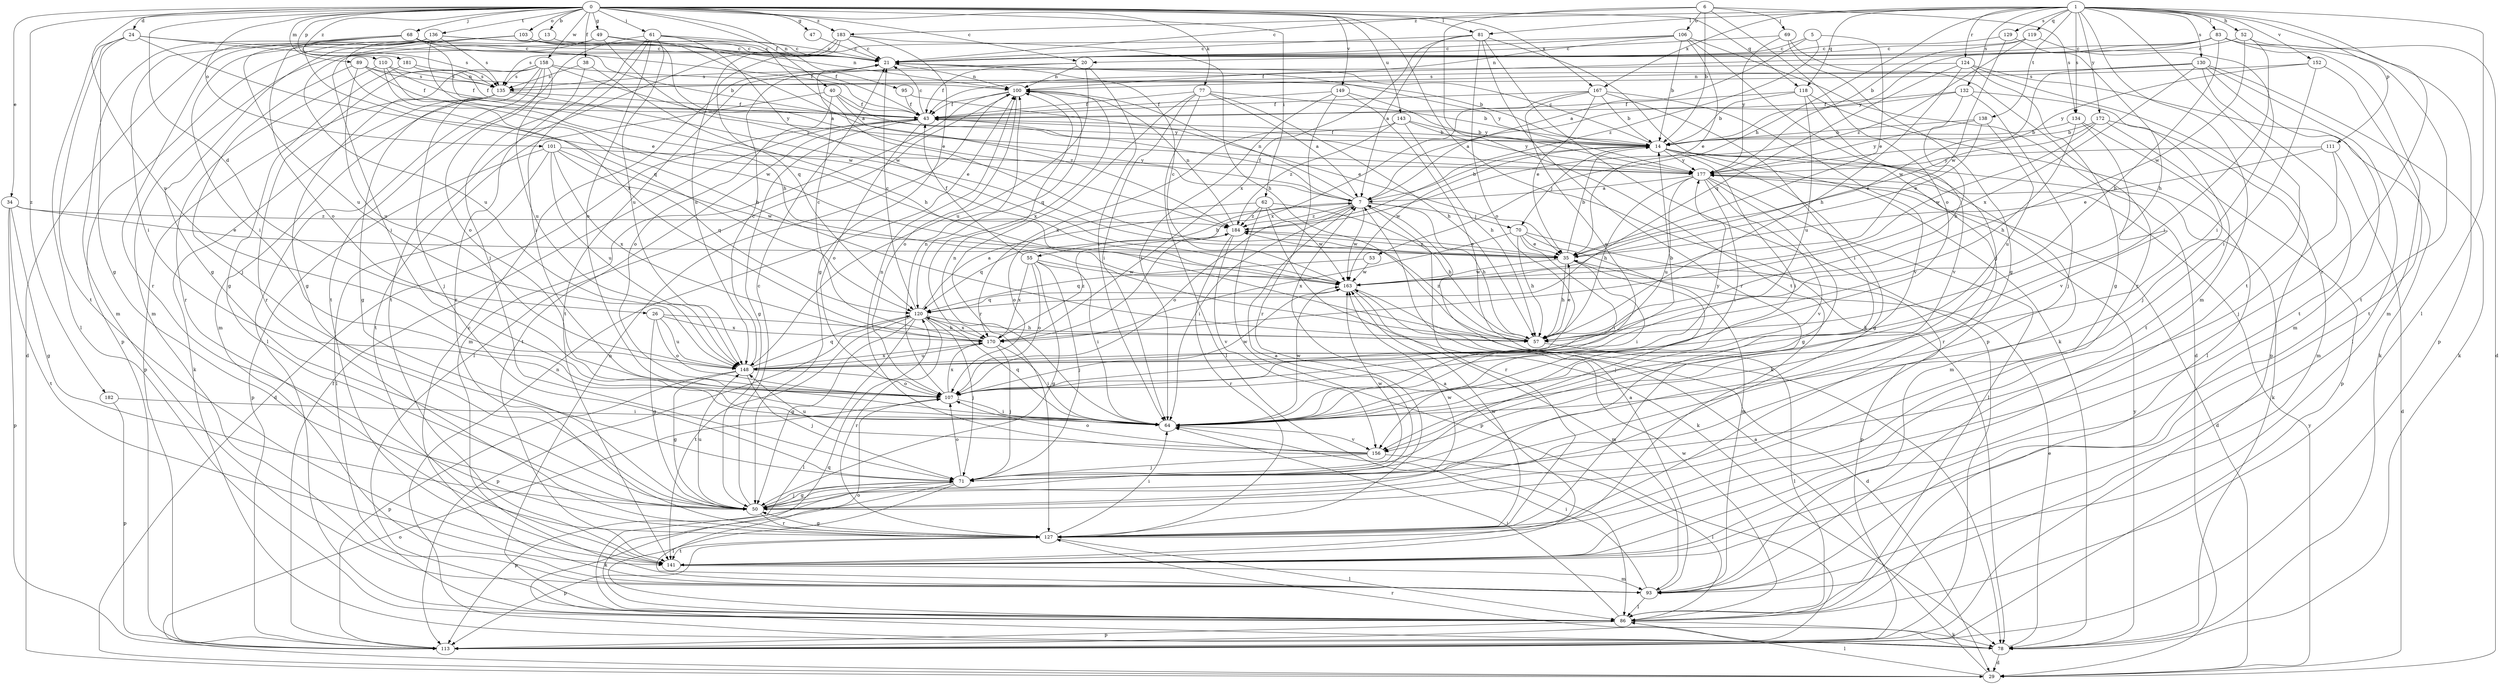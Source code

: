 strict digraph  {
0;
1;
5;
6;
7;
13;
14;
20;
21;
24;
26;
29;
34;
35;
38;
40;
43;
47;
49;
50;
52;
53;
55;
57;
61;
62;
64;
68;
69;
70;
71;
77;
78;
81;
83;
86;
89;
93;
95;
100;
101;
103;
106;
107;
110;
111;
113;
118;
119;
120;
124;
127;
129;
130;
132;
134;
135;
136;
138;
141;
143;
148;
149;
152;
156;
158;
163;
167;
170;
172;
177;
181;
182;
183;
184;
0 -> 13  [label=b];
0 -> 20  [label=c];
0 -> 24  [label=d];
0 -> 26  [label=d];
0 -> 34  [label=e];
0 -> 38  [label=f];
0 -> 40  [label=f];
0 -> 47  [label=g];
0 -> 49  [label=g];
0 -> 61  [label=i];
0 -> 62  [label=i];
0 -> 68  [label=j];
0 -> 77  [label=k];
0 -> 78  [label=k];
0 -> 81  [label=l];
0 -> 89  [label=m];
0 -> 95  [label=n];
0 -> 101  [label=o];
0 -> 103  [label=o];
0 -> 110  [label=p];
0 -> 118  [label=q];
0 -> 136  [label=t];
0 -> 143  [label=u];
0 -> 148  [label=u];
0 -> 149  [label=v];
0 -> 158  [label=w];
0 -> 167  [label=x];
0 -> 181  [label=z];
0 -> 182  [label=z];
0 -> 183  [label=z];
1 -> 52  [label=h];
1 -> 53  [label=h];
1 -> 81  [label=l];
1 -> 83  [label=l];
1 -> 86  [label=l];
1 -> 93  [label=m];
1 -> 111  [label=p];
1 -> 118  [label=q];
1 -> 119  [label=q];
1 -> 124  [label=r];
1 -> 127  [label=r];
1 -> 129  [label=s];
1 -> 130  [label=s];
1 -> 132  [label=s];
1 -> 134  [label=s];
1 -> 138  [label=t];
1 -> 141  [label=t];
1 -> 152  [label=v];
1 -> 167  [label=x];
1 -> 172  [label=y];
1 -> 183  [label=z];
5 -> 7  [label=a];
5 -> 20  [label=c];
5 -> 35  [label=e];
5 -> 184  [label=z];
6 -> 14  [label=b];
6 -> 21  [label=c];
6 -> 69  [label=j];
6 -> 106  [label=o];
6 -> 107  [label=o];
6 -> 134  [label=s];
6 -> 141  [label=t];
7 -> 14  [label=b];
7 -> 43  [label=f];
7 -> 55  [label=h];
7 -> 57  [label=h];
7 -> 64  [label=i];
7 -> 70  [label=j];
7 -> 100  [label=n];
7 -> 107  [label=o];
7 -> 127  [label=r];
7 -> 163  [label=w];
7 -> 184  [label=z];
13 -> 21  [label=c];
13 -> 170  [label=x];
14 -> 21  [label=c];
14 -> 43  [label=f];
14 -> 50  [label=g];
14 -> 64  [label=i];
14 -> 70  [label=j];
14 -> 78  [label=k];
14 -> 93  [label=m];
14 -> 127  [label=r];
14 -> 163  [label=w];
14 -> 177  [label=y];
20 -> 43  [label=f];
20 -> 64  [label=i];
20 -> 100  [label=n];
20 -> 141  [label=t];
20 -> 148  [label=u];
21 -> 100  [label=n];
21 -> 177  [label=y];
24 -> 21  [label=c];
24 -> 35  [label=e];
24 -> 50  [label=g];
24 -> 86  [label=l];
24 -> 135  [label=s];
24 -> 141  [label=t];
26 -> 50  [label=g];
26 -> 57  [label=h];
26 -> 107  [label=o];
26 -> 148  [label=u];
26 -> 170  [label=x];
29 -> 7  [label=a];
29 -> 86  [label=l];
29 -> 107  [label=o];
29 -> 177  [label=y];
34 -> 35  [label=e];
34 -> 50  [label=g];
34 -> 113  [label=p];
34 -> 141  [label=t];
34 -> 184  [label=z];
35 -> 14  [label=b];
35 -> 57  [label=h];
35 -> 64  [label=i];
35 -> 71  [label=j];
35 -> 163  [label=w];
35 -> 184  [label=z];
38 -> 57  [label=h];
38 -> 127  [label=r];
38 -> 135  [label=s];
40 -> 43  [label=f];
40 -> 107  [label=o];
40 -> 141  [label=t];
40 -> 177  [label=y];
40 -> 184  [label=z];
43 -> 14  [label=b];
43 -> 21  [label=c];
43 -> 29  [label=d];
43 -> 50  [label=g];
43 -> 107  [label=o];
43 -> 141  [label=t];
47 -> 21  [label=c];
49 -> 21  [label=c];
49 -> 43  [label=f];
49 -> 64  [label=i];
49 -> 93  [label=m];
49 -> 184  [label=z];
50 -> 7  [label=a];
50 -> 21  [label=c];
50 -> 71  [label=j];
50 -> 127  [label=r];
50 -> 148  [label=u];
50 -> 163  [label=w];
52 -> 21  [label=c];
52 -> 64  [label=i];
52 -> 113  [label=p];
52 -> 163  [label=w];
53 -> 120  [label=q];
53 -> 163  [label=w];
55 -> 43  [label=f];
55 -> 50  [label=g];
55 -> 64  [label=i];
55 -> 71  [label=j];
55 -> 107  [label=o];
55 -> 163  [label=w];
55 -> 170  [label=x];
57 -> 35  [label=e];
57 -> 86  [label=l];
57 -> 184  [label=z];
61 -> 21  [label=c];
61 -> 35  [label=e];
61 -> 64  [label=i];
61 -> 71  [label=j];
61 -> 107  [label=o];
61 -> 141  [label=t];
61 -> 148  [label=u];
61 -> 163  [label=w];
62 -> 57  [label=h];
62 -> 78  [label=k];
62 -> 107  [label=o];
62 -> 113  [label=p];
62 -> 163  [label=w];
62 -> 184  [label=z];
64 -> 100  [label=n];
64 -> 120  [label=q];
64 -> 156  [label=v];
64 -> 163  [label=w];
68 -> 14  [label=b];
68 -> 21  [label=c];
68 -> 43  [label=f];
68 -> 64  [label=i];
68 -> 93  [label=m];
68 -> 120  [label=q];
68 -> 148  [label=u];
68 -> 163  [label=w];
69 -> 21  [label=c];
69 -> 50  [label=g];
69 -> 127  [label=r];
69 -> 177  [label=y];
70 -> 35  [label=e];
70 -> 57  [label=h];
70 -> 64  [label=i];
70 -> 93  [label=m];
70 -> 113  [label=p];
70 -> 170  [label=x];
71 -> 50  [label=g];
71 -> 78  [label=k];
71 -> 86  [label=l];
71 -> 107  [label=o];
71 -> 113  [label=p];
71 -> 163  [label=w];
77 -> 7  [label=a];
77 -> 14  [label=b];
77 -> 43  [label=f];
77 -> 57  [label=h];
77 -> 64  [label=i];
77 -> 86  [label=l];
77 -> 127  [label=r];
78 -> 29  [label=d];
78 -> 35  [label=e];
78 -> 100  [label=n];
78 -> 127  [label=r];
78 -> 177  [label=y];
81 -> 7  [label=a];
81 -> 21  [label=c];
81 -> 78  [label=k];
81 -> 107  [label=o];
81 -> 113  [label=p];
81 -> 127  [label=r];
81 -> 170  [label=x];
83 -> 21  [label=c];
83 -> 29  [label=d];
83 -> 43  [label=f];
83 -> 57  [label=h];
83 -> 93  [label=m];
83 -> 141  [label=t];
83 -> 177  [label=y];
86 -> 64  [label=i];
86 -> 78  [label=k];
86 -> 100  [label=n];
86 -> 113  [label=p];
86 -> 120  [label=q];
86 -> 163  [label=w];
89 -> 43  [label=f];
89 -> 71  [label=j];
89 -> 100  [label=n];
89 -> 135  [label=s];
89 -> 148  [label=u];
93 -> 7  [label=a];
93 -> 21  [label=c];
93 -> 64  [label=i];
93 -> 86  [label=l];
93 -> 107  [label=o];
95 -> 35  [label=e];
95 -> 43  [label=f];
100 -> 43  [label=f];
100 -> 86  [label=l];
100 -> 93  [label=m];
100 -> 107  [label=o];
100 -> 120  [label=q];
100 -> 170  [label=x];
101 -> 86  [label=l];
101 -> 113  [label=p];
101 -> 120  [label=q];
101 -> 148  [label=u];
101 -> 163  [label=w];
101 -> 170  [label=x];
101 -> 177  [label=y];
103 -> 7  [label=a];
103 -> 21  [label=c];
103 -> 50  [label=g];
103 -> 100  [label=n];
103 -> 113  [label=p];
103 -> 148  [label=u];
106 -> 14  [label=b];
106 -> 21  [label=c];
106 -> 29  [label=d];
106 -> 35  [label=e];
106 -> 71  [label=j];
106 -> 100  [label=n];
106 -> 135  [label=s];
107 -> 64  [label=i];
107 -> 100  [label=n];
107 -> 163  [label=w];
107 -> 170  [label=x];
107 -> 177  [label=y];
110 -> 43  [label=f];
110 -> 57  [label=h];
110 -> 127  [label=r];
110 -> 135  [label=s];
110 -> 163  [label=w];
111 -> 29  [label=d];
111 -> 35  [label=e];
111 -> 71  [label=j];
111 -> 177  [label=y];
113 -> 43  [label=f];
118 -> 14  [label=b];
118 -> 43  [label=f];
118 -> 86  [label=l];
118 -> 148  [label=u];
118 -> 156  [label=v];
119 -> 14  [label=b];
119 -> 21  [label=c];
119 -> 64  [label=i];
119 -> 184  [label=z];
120 -> 7  [label=a];
120 -> 21  [label=c];
120 -> 50  [label=g];
120 -> 57  [label=h];
120 -> 71  [label=j];
120 -> 86  [label=l];
120 -> 113  [label=p];
120 -> 127  [label=r];
120 -> 141  [label=t];
120 -> 170  [label=x];
124 -> 50  [label=g];
124 -> 57  [label=h];
124 -> 78  [label=k];
124 -> 113  [label=p];
124 -> 120  [label=q];
124 -> 135  [label=s];
127 -> 50  [label=g];
127 -> 64  [label=i];
127 -> 86  [label=l];
127 -> 113  [label=p];
127 -> 141  [label=t];
127 -> 163  [label=w];
129 -> 21  [label=c];
129 -> 57  [label=h];
129 -> 163  [label=w];
130 -> 78  [label=k];
130 -> 86  [label=l];
130 -> 93  [label=m];
130 -> 100  [label=n];
130 -> 135  [label=s];
130 -> 141  [label=t];
130 -> 163  [label=w];
130 -> 170  [label=x];
132 -> 7  [label=a];
132 -> 43  [label=f];
132 -> 57  [label=h];
132 -> 71  [label=j];
132 -> 141  [label=t];
134 -> 14  [label=b];
134 -> 57  [label=h];
134 -> 71  [label=j];
134 -> 156  [label=v];
135 -> 35  [label=e];
135 -> 43  [label=f];
135 -> 50  [label=g];
135 -> 71  [label=j];
135 -> 78  [label=k];
135 -> 113  [label=p];
136 -> 7  [label=a];
136 -> 21  [label=c];
136 -> 29  [label=d];
136 -> 57  [label=h];
136 -> 64  [label=i];
136 -> 107  [label=o];
136 -> 127  [label=r];
136 -> 135  [label=s];
138 -> 14  [label=b];
138 -> 35  [label=e];
138 -> 148  [label=u];
138 -> 177  [label=y];
141 -> 7  [label=a];
141 -> 93  [label=m];
143 -> 14  [label=b];
143 -> 57  [label=h];
143 -> 170  [label=x];
143 -> 177  [label=y];
143 -> 184  [label=z];
148 -> 14  [label=b];
148 -> 21  [label=c];
148 -> 50  [label=g];
148 -> 71  [label=j];
148 -> 107  [label=o];
148 -> 113  [label=p];
148 -> 120  [label=q];
148 -> 170  [label=x];
149 -> 43  [label=f];
149 -> 64  [label=i];
149 -> 78  [label=k];
149 -> 127  [label=r];
149 -> 177  [label=y];
152 -> 64  [label=i];
152 -> 135  [label=s];
152 -> 141  [label=t];
152 -> 177  [label=y];
156 -> 71  [label=j];
156 -> 86  [label=l];
156 -> 100  [label=n];
156 -> 107  [label=o];
156 -> 148  [label=u];
158 -> 14  [label=b];
158 -> 50  [label=g];
158 -> 86  [label=l];
158 -> 93  [label=m];
158 -> 107  [label=o];
158 -> 127  [label=r];
158 -> 135  [label=s];
158 -> 148  [label=u];
158 -> 177  [label=y];
163 -> 21  [label=c];
163 -> 29  [label=d];
163 -> 93  [label=m];
163 -> 120  [label=q];
167 -> 14  [label=b];
167 -> 35  [label=e];
167 -> 43  [label=f];
167 -> 64  [label=i];
167 -> 107  [label=o];
167 -> 156  [label=v];
167 -> 170  [label=x];
170 -> 21  [label=c];
170 -> 64  [label=i];
170 -> 71  [label=j];
170 -> 148  [label=u];
170 -> 184  [label=z];
172 -> 14  [label=b];
172 -> 35  [label=e];
172 -> 93  [label=m];
172 -> 113  [label=p];
172 -> 163  [label=w];
177 -> 7  [label=a];
177 -> 29  [label=d];
177 -> 50  [label=g];
177 -> 57  [label=h];
177 -> 64  [label=i];
177 -> 86  [label=l];
177 -> 148  [label=u];
177 -> 156  [label=v];
181 -> 43  [label=f];
181 -> 50  [label=g];
181 -> 135  [label=s];
182 -> 64  [label=i];
182 -> 113  [label=p];
183 -> 21  [label=c];
183 -> 50  [label=g];
183 -> 57  [label=h];
183 -> 120  [label=q];
183 -> 141  [label=t];
183 -> 148  [label=u];
184 -> 35  [label=e];
184 -> 100  [label=n];
184 -> 120  [label=q];
184 -> 127  [label=r];
184 -> 156  [label=v];
}
